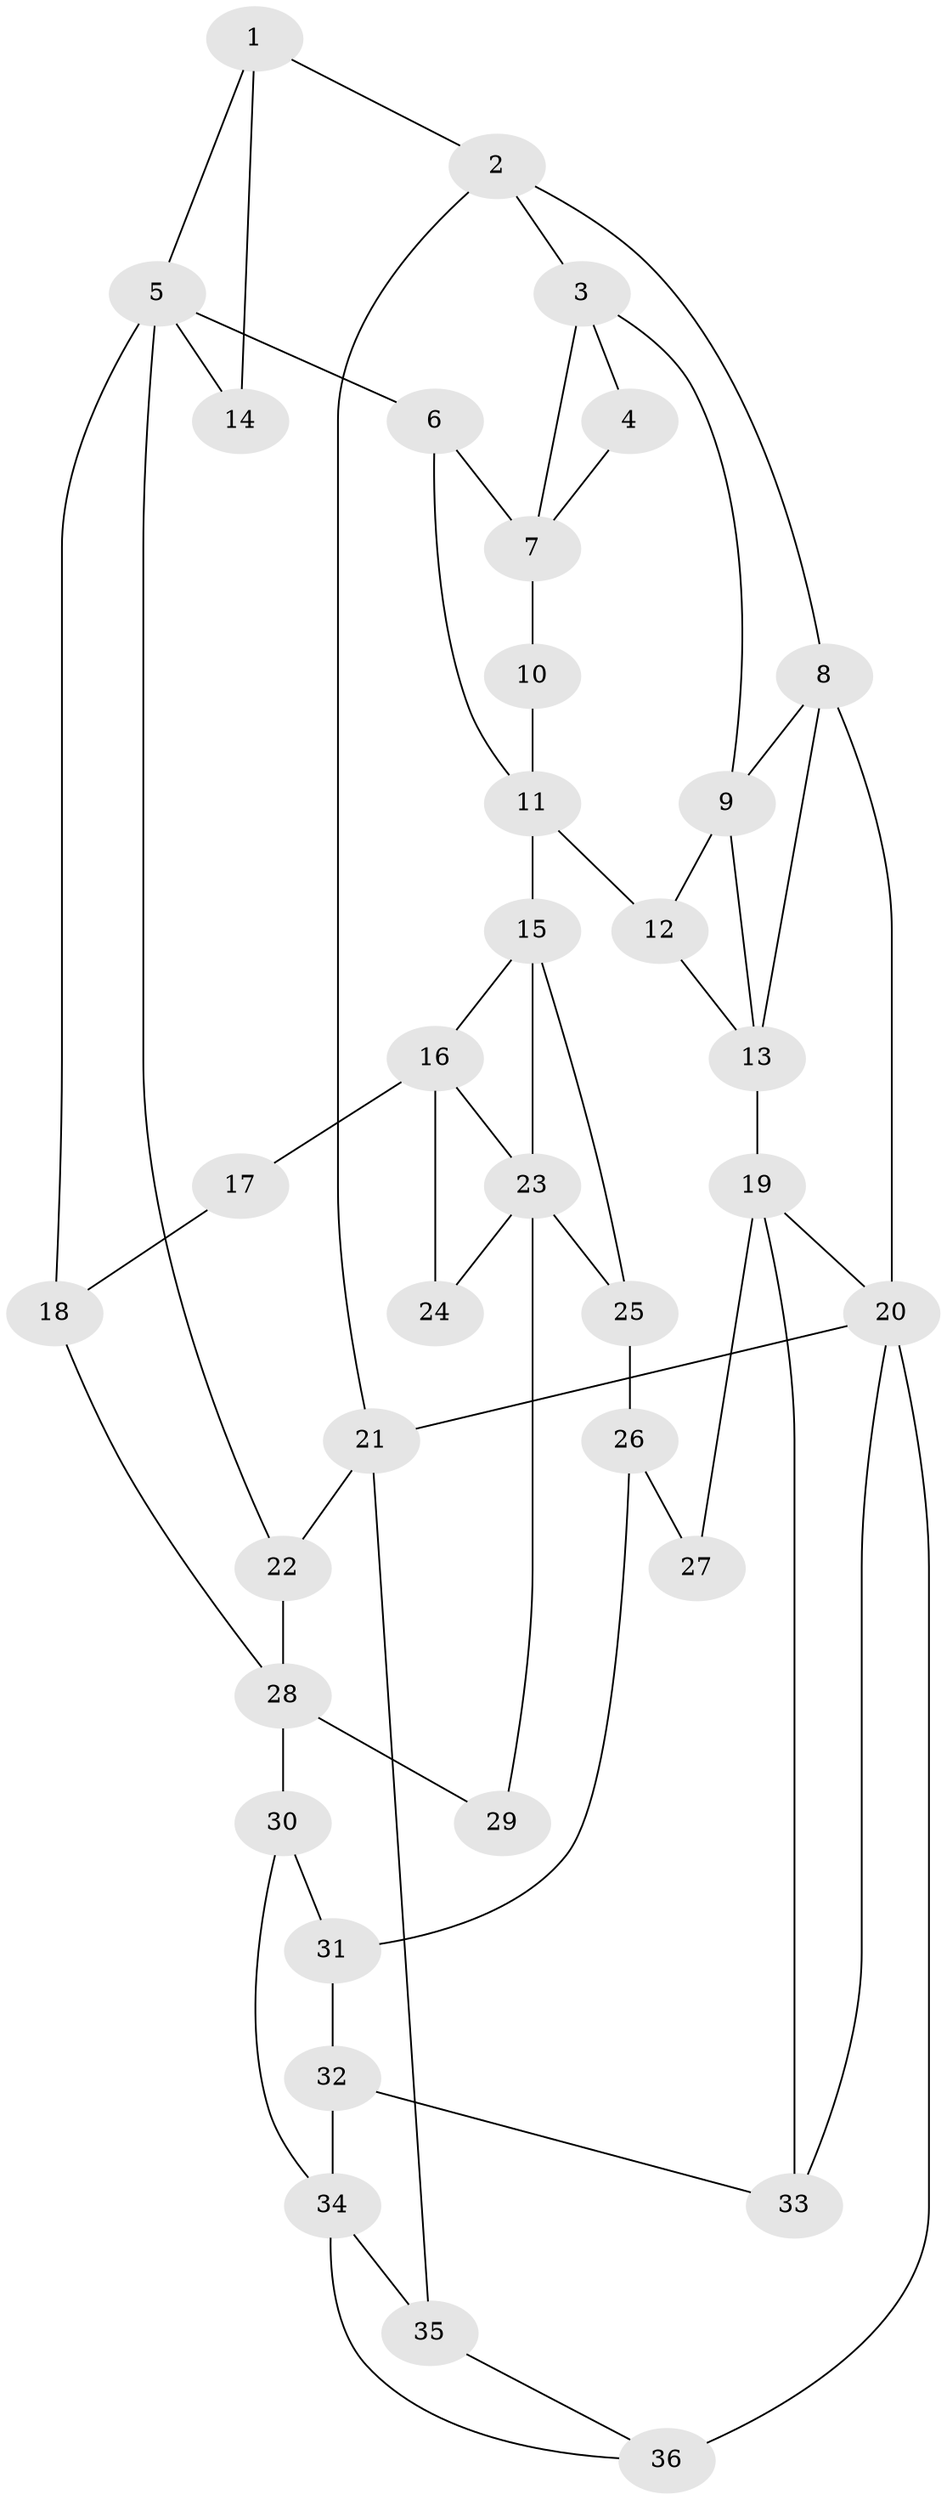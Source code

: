 // original degree distribution, {3: 0.046511627906976744, 5: 0.5116279069767442, 6: 0.23255813953488372, 4: 0.20930232558139536}
// Generated by graph-tools (version 1.1) at 2025/54/03/04/25 22:54:48]
// undirected, 36 vertices, 60 edges
graph export_dot {
  node [color=gray90,style=filled];
  1;
  2;
  3;
  4;
  5;
  6;
  7;
  8;
  9;
  10;
  11;
  12;
  13;
  14;
  15;
  16;
  17;
  18;
  19;
  20;
  21;
  22;
  23;
  24;
  25;
  26;
  27;
  28;
  29;
  30;
  31;
  32;
  33;
  34;
  35;
  36;
  1 -- 2 [weight=1.0];
  1 -- 5 [weight=1.0];
  1 -- 14 [weight=2.0];
  2 -- 3 [weight=1.0];
  2 -- 8 [weight=1.0];
  2 -- 21 [weight=1.0];
  3 -- 4 [weight=1.0];
  3 -- 7 [weight=1.0];
  3 -- 9 [weight=1.0];
  4 -- 7 [weight=1.0];
  5 -- 6 [weight=2.0];
  5 -- 14 [weight=1.0];
  5 -- 18 [weight=1.0];
  5 -- 22 [weight=1.0];
  6 -- 7 [weight=2.0];
  6 -- 11 [weight=1.0];
  7 -- 10 [weight=2.0];
  8 -- 9 [weight=1.0];
  8 -- 13 [weight=1.0];
  8 -- 20 [weight=2.0];
  9 -- 12 [weight=2.0];
  9 -- 13 [weight=1.0];
  10 -- 11 [weight=1.0];
  11 -- 12 [weight=2.0];
  11 -- 15 [weight=2.0];
  12 -- 13 [weight=1.0];
  13 -- 19 [weight=2.0];
  15 -- 16 [weight=1.0];
  15 -- 23 [weight=1.0];
  15 -- 25 [weight=1.0];
  16 -- 17 [weight=2.0];
  16 -- 23 [weight=1.0];
  16 -- 24 [weight=2.0];
  17 -- 18 [weight=1.0];
  18 -- 28 [weight=1.0];
  19 -- 20 [weight=1.0];
  19 -- 27 [weight=2.0];
  19 -- 33 [weight=1.0];
  20 -- 21 [weight=1.0];
  20 -- 33 [weight=1.0];
  20 -- 36 [weight=2.0];
  21 -- 22 [weight=1.0];
  21 -- 35 [weight=1.0];
  22 -- 28 [weight=1.0];
  23 -- 24 [weight=1.0];
  23 -- 25 [weight=1.0];
  23 -- 29 [weight=2.0];
  25 -- 26 [weight=1.0];
  26 -- 27 [weight=1.0];
  26 -- 31 [weight=1.0];
  28 -- 29 [weight=1.0];
  28 -- 30 [weight=2.0];
  30 -- 31 [weight=2.0];
  30 -- 34 [weight=2.0];
  31 -- 32 [weight=1.0];
  32 -- 33 [weight=1.0];
  32 -- 34 [weight=2.0];
  34 -- 35 [weight=1.0];
  34 -- 36 [weight=1.0];
  35 -- 36 [weight=1.0];
}
